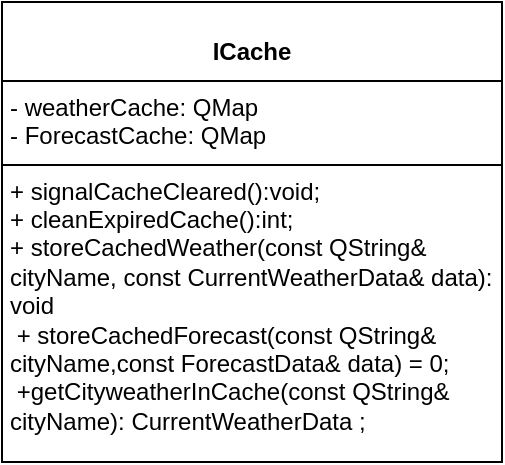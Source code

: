 <mxfile version="28.1.2">
  <diagram name="Page-1" id="oUnMoPLCnfqY7WLHDjaz">
    <mxGraphModel dx="690" dy="593" grid="1" gridSize="10" guides="1" tooltips="1" connect="1" arrows="1" fold="1" page="1" pageScale="1" pageWidth="850" pageHeight="1100" math="0" shadow="0">
      <root>
        <mxCell id="0" />
        <mxCell id="1" parent="0" />
        <mxCell id="nypXykm4cELtuI6BRTX_-1" value="&lt;p style=&quot;margin:0px;margin-top:4px;text-align:center;&quot;&gt;&lt;br&gt;&lt;b&gt;ICache&lt;/b&gt;&lt;/p&gt;&lt;hr size=&quot;1&quot; style=&quot;border-style:solid;&quot;&gt;&lt;p style=&quot;margin:0px;margin-left:4px;&quot;&gt;- weatherCache: QMap&lt;br&gt;- ForecastCache: QMap&lt;/p&gt;&lt;hr size=&quot;1&quot; style=&quot;border-style:solid;&quot;&gt;&lt;p style=&quot;margin:0px;margin-left:4px;&quot;&gt;+&amp;nbsp;&lt;span style=&quot;background-color: transparent;&quot;&gt;signalCacheCleared():void;&lt;/span&gt;&lt;/p&gt;&lt;p style=&quot;margin:0px;margin-left:4px;&quot;&gt;+ cleanExpiredCache():int;&lt;/p&gt;&lt;p style=&quot;margin:0px;margin-left:4px;&quot;&gt;+ storeCachedWeather(const QString&amp;amp; cityName,&amp;nbsp;&lt;span style=&quot;background-color: transparent; color: light-dark(rgb(0, 0, 0), rgb(255, 255, 255));&quot;&gt;const CurrentWeatherData&amp;amp; data): void&lt;/span&gt;&lt;/p&gt;&lt;p style=&quot;margin:0px;margin-left:4px;&quot;&gt;&amp;nbsp;+ storeCachedForecast(const QString&amp;amp; cityName,&lt;span style=&quot;background-color: transparent; color: light-dark(rgb(0, 0, 0), rgb(255, 255, 255));&quot;&gt;const ForecastData&amp;amp; data) = 0;&lt;/span&gt;&lt;/p&gt;&lt;p style=&quot;margin:0px;margin-left:4px;&quot;&gt;&amp;nbsp;+getCityweatherInCache(const QString&amp;amp; cityName):&lt;span style=&quot;background-color: transparent; color: light-dark(rgb(0, 0, 0), rgb(255, 255, 255));&quot;&gt;&amp;nbsp;&lt;/span&gt;&lt;span style=&quot;background-color: transparent; color: light-dark(rgb(0, 0, 0), rgb(255, 255, 255));&quot;&gt;CurrentWeatherData&lt;/span&gt;&lt;span style=&quot;background-color: transparent; color: light-dark(rgb(0, 0, 0), rgb(255, 255, 255));&quot;&gt;&amp;nbsp;&lt;/span&gt;&lt;span style=&quot;background-color: transparent; color: light-dark(rgb(0, 0, 0), rgb(255, 255, 255));&quot;&gt;;&lt;/span&gt;&lt;/p&gt;" style="verticalAlign=top;align=left;overflow=fill;html=1;whiteSpace=wrap;" vertex="1" parent="1">
          <mxGeometry x="190" y="210" width="250" height="230" as="geometry" />
        </mxCell>
      </root>
    </mxGraphModel>
  </diagram>
</mxfile>
